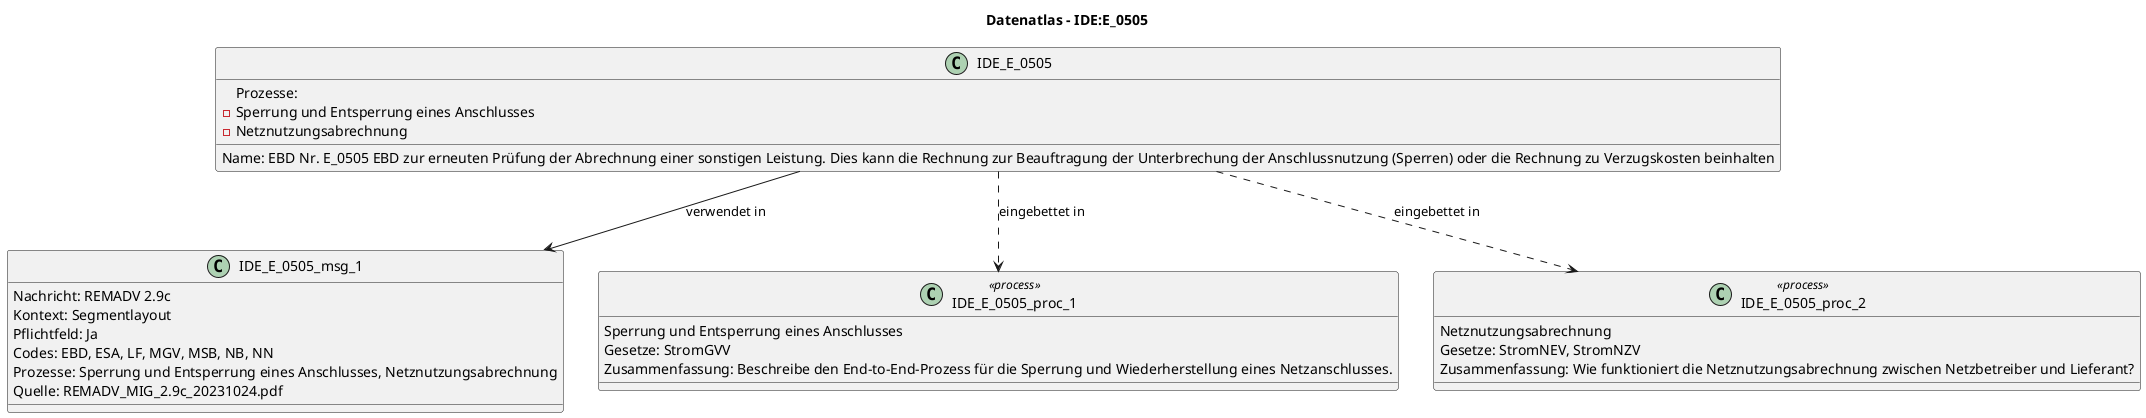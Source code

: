 @startuml
title Datenatlas – IDE:E_0505
class IDE_E_0505 {
  Name: EBD Nr. E_0505 EBD zur erneuten Prüfung der Abrechnung einer sonstigen Leistung. Dies kann die Rechnung zur Beauftragung der Unterbrechung der Anschlussnutzung (Sperren) oder die Rechnung zu Verzugskosten beinhalten
  Prozesse:
    - Sperrung und Entsperrung eines Anschlusses
    - Netznutzungsabrechnung
}
class IDE_E_0505_msg_1 {
  Nachricht: REMADV 2.9c
  Kontext: Segmentlayout
  Pflichtfeld: Ja
  Codes: EBD, ESA, LF, MGV, MSB, NB, NN
  Prozesse: Sperrung und Entsperrung eines Anschlusses, Netznutzungsabrechnung
  Quelle: REMADV_MIG_2.9c_20231024.pdf
}
IDE_E_0505 --> IDE_E_0505_msg_1 : verwendet in
class IDE_E_0505_proc_1 <<process>> {
  Sperrung und Entsperrung eines Anschlusses
  Gesetze: StromGVV
  Zusammenfassung: Beschreibe den End-to-End-Prozess für die Sperrung und Wiederherstellung eines Netzanschlusses.
}
IDE_E_0505 ..> IDE_E_0505_proc_1 : eingebettet in
class IDE_E_0505_proc_2 <<process>> {
  Netznutzungsabrechnung
  Gesetze: StromNEV, StromNZV
  Zusammenfassung: Wie funktioniert die Netznutzungsabrechnung zwischen Netzbetreiber und Lieferant?
}
IDE_E_0505 ..> IDE_E_0505_proc_2 : eingebettet in
@enduml